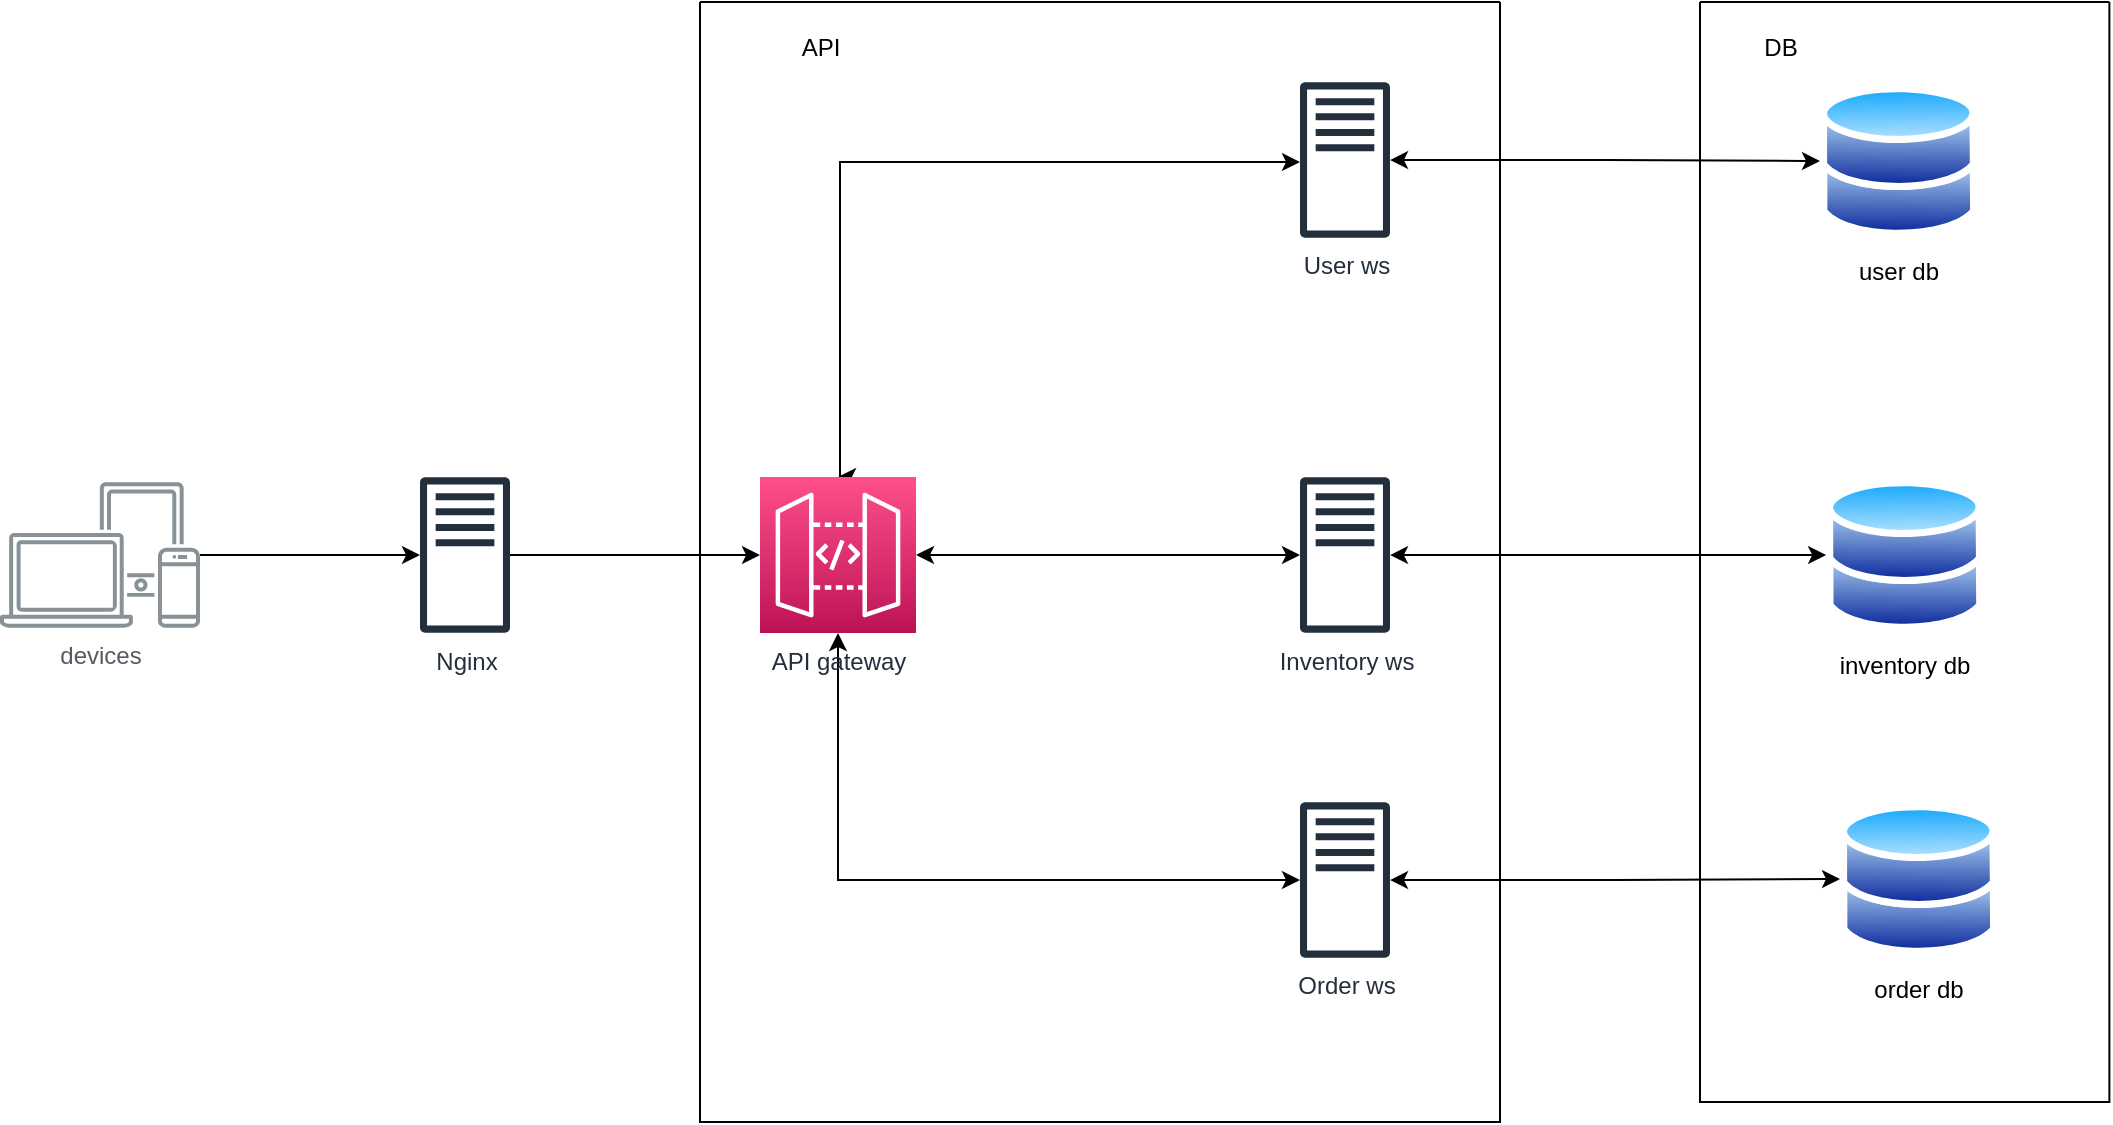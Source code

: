 <mxfile version="21.6.5" type="github">
  <diagram id="Ht1M8jgEwFfnCIfOTk4-" name="Page-1">
    <mxGraphModel dx="1434" dy="694" grid="1" gridSize="10" guides="1" tooltips="1" connect="1" arrows="1" fold="1" page="1" pageScale="1" pageWidth="1169" pageHeight="827" math="0" shadow="0">
      <root>
        <mxCell id="0" />
        <mxCell id="1" parent="0" />
        <mxCell id="UPWzEBOmqBI2GuT4OPap-6" style="edgeStyle=orthogonalEdgeStyle;rounded=0;orthogonalLoop=1;jettySize=auto;html=1;" edge="1" parent="1" source="UPWzEBOmqBI2GuT4OPap-3" target="UPWzEBOmqBI2GuT4OPap-5">
          <mxGeometry relative="1" as="geometry" />
        </mxCell>
        <mxCell id="UPWzEBOmqBI2GuT4OPap-3" value="devices" style="sketch=0;outlineConnect=0;gradientColor=none;fontColor=#545B64;strokeColor=none;fillColor=#879196;dashed=0;verticalLabelPosition=bottom;verticalAlign=top;align=center;html=1;fontSize=12;fontStyle=0;aspect=fixed;shape=mxgraph.aws4.illustration_devices;pointerEvents=1" vertex="1" parent="1">
          <mxGeometry x="70" y="280" width="100" height="73" as="geometry" />
        </mxCell>
        <mxCell id="UPWzEBOmqBI2GuT4OPap-8" style="edgeStyle=orthogonalEdgeStyle;rounded=0;orthogonalLoop=1;jettySize=auto;html=1;entryX=0;entryY=0.5;entryDx=0;entryDy=0;entryPerimeter=0;" edge="1" parent="1" source="UPWzEBOmqBI2GuT4OPap-5" target="UPWzEBOmqBI2GuT4OPap-7">
          <mxGeometry relative="1" as="geometry" />
        </mxCell>
        <mxCell id="UPWzEBOmqBI2GuT4OPap-5" value="Nginx" style="sketch=0;outlineConnect=0;fontColor=#232F3E;gradientColor=none;fillColor=#232F3D;strokeColor=none;dashed=0;verticalLabelPosition=bottom;verticalAlign=top;align=center;html=1;fontSize=12;fontStyle=0;aspect=fixed;pointerEvents=1;shape=mxgraph.aws4.traditional_server;" vertex="1" parent="1">
          <mxGeometry x="280" y="277.5" width="45" height="78" as="geometry" />
        </mxCell>
        <mxCell id="UPWzEBOmqBI2GuT4OPap-14" style="edgeStyle=elbowEdgeStyle;rounded=0;orthogonalLoop=1;jettySize=auto;html=1;exitX=0.5;exitY=0;exitDx=0;exitDy=0;exitPerimeter=0;startArrow=classic;startFill=1;" edge="1" parent="1" source="UPWzEBOmqBI2GuT4OPap-7" target="UPWzEBOmqBI2GuT4OPap-9">
          <mxGeometry relative="1" as="geometry">
            <Array as="points">
              <mxPoint x="490" y="120" />
            </Array>
          </mxGeometry>
        </mxCell>
        <mxCell id="UPWzEBOmqBI2GuT4OPap-16" style="edgeStyle=orthogonalEdgeStyle;rounded=0;orthogonalLoop=1;jettySize=auto;html=1;startArrow=classic;startFill=1;" edge="1" parent="1" source="UPWzEBOmqBI2GuT4OPap-7" target="UPWzEBOmqBI2GuT4OPap-10">
          <mxGeometry relative="1" as="geometry" />
        </mxCell>
        <mxCell id="UPWzEBOmqBI2GuT4OPap-17" style="edgeStyle=orthogonalEdgeStyle;rounded=0;orthogonalLoop=1;jettySize=auto;html=1;exitX=0.5;exitY=1;exitDx=0;exitDy=0;exitPerimeter=0;startArrow=classic;startFill=1;" edge="1" parent="1" source="UPWzEBOmqBI2GuT4OPap-7" target="UPWzEBOmqBI2GuT4OPap-11">
          <mxGeometry relative="1" as="geometry">
            <Array as="points">
              <mxPoint x="489" y="479" />
            </Array>
          </mxGeometry>
        </mxCell>
        <mxCell id="UPWzEBOmqBI2GuT4OPap-7" value="API gateway" style="sketch=0;points=[[0,0,0],[0.25,0,0],[0.5,0,0],[0.75,0,0],[1,0,0],[0,1,0],[0.25,1,0],[0.5,1,0],[0.75,1,0],[1,1,0],[0,0.25,0],[0,0.5,0],[0,0.75,0],[1,0.25,0],[1,0.5,0],[1,0.75,0]];outlineConnect=0;fontColor=#232F3E;gradientColor=#FF4F8B;gradientDirection=north;fillColor=#BC1356;strokeColor=#ffffff;dashed=0;verticalLabelPosition=bottom;verticalAlign=top;align=center;html=1;fontSize=12;fontStyle=0;aspect=fixed;shape=mxgraph.aws4.resourceIcon;resIcon=mxgraph.aws4.api_gateway;" vertex="1" parent="1">
          <mxGeometry x="450" y="277.5" width="78" height="78" as="geometry" />
        </mxCell>
        <mxCell id="UPWzEBOmqBI2GuT4OPap-25" style="edgeStyle=orthogonalEdgeStyle;rounded=0;orthogonalLoop=1;jettySize=auto;html=1;startArrow=classic;startFill=1;" edge="1" parent="1" source="UPWzEBOmqBI2GuT4OPap-9" target="UPWzEBOmqBI2GuT4OPap-22">
          <mxGeometry relative="1" as="geometry" />
        </mxCell>
        <mxCell id="UPWzEBOmqBI2GuT4OPap-9" value="User ws" style="sketch=0;outlineConnect=0;fontColor=#232F3E;gradientColor=none;fillColor=#232F3D;strokeColor=none;dashed=0;verticalLabelPosition=bottom;verticalAlign=top;align=center;html=1;fontSize=12;fontStyle=0;aspect=fixed;pointerEvents=1;shape=mxgraph.aws4.traditional_server;" vertex="1" parent="1">
          <mxGeometry x="720" y="80" width="45" height="78" as="geometry" />
        </mxCell>
        <mxCell id="UPWzEBOmqBI2GuT4OPap-26" style="edgeStyle=orthogonalEdgeStyle;rounded=0;orthogonalLoop=1;jettySize=auto;html=1;startArrow=classic;startFill=1;" edge="1" parent="1" source="UPWzEBOmqBI2GuT4OPap-10" target="UPWzEBOmqBI2GuT4OPap-23">
          <mxGeometry relative="1" as="geometry" />
        </mxCell>
        <mxCell id="UPWzEBOmqBI2GuT4OPap-10" value="Inventory ws" style="sketch=0;outlineConnect=0;fontColor=#232F3E;gradientColor=none;fillColor=#232F3D;strokeColor=none;dashed=0;verticalLabelPosition=bottom;verticalAlign=top;align=center;html=1;fontSize=12;fontStyle=0;aspect=fixed;pointerEvents=1;shape=mxgraph.aws4.traditional_server;" vertex="1" parent="1">
          <mxGeometry x="720" y="277.5" width="45" height="78" as="geometry" />
        </mxCell>
        <mxCell id="UPWzEBOmqBI2GuT4OPap-27" style="edgeStyle=orthogonalEdgeStyle;rounded=0;orthogonalLoop=1;jettySize=auto;html=1;startArrow=classic;startFill=1;" edge="1" parent="1" source="UPWzEBOmqBI2GuT4OPap-11" target="UPWzEBOmqBI2GuT4OPap-24">
          <mxGeometry relative="1" as="geometry" />
        </mxCell>
        <mxCell id="UPWzEBOmqBI2GuT4OPap-11" value="Order ws" style="sketch=0;outlineConnect=0;fontColor=#232F3E;gradientColor=none;fillColor=#232F3D;strokeColor=none;dashed=0;verticalLabelPosition=bottom;verticalAlign=top;align=center;html=1;fontSize=12;fontStyle=0;aspect=fixed;pointerEvents=1;shape=mxgraph.aws4.traditional_server;" vertex="1" parent="1">
          <mxGeometry x="720" y="440" width="45" height="78" as="geometry" />
        </mxCell>
        <mxCell id="UPWzEBOmqBI2GuT4OPap-18" value="" style="swimlane;startSize=0;" vertex="1" parent="1">
          <mxGeometry x="420" y="40" width="400" height="560" as="geometry">
            <mxRectangle x="420" y="40" width="50" height="40" as="alternateBounds" />
          </mxGeometry>
        </mxCell>
        <mxCell id="UPWzEBOmqBI2GuT4OPap-19" value="API" style="text;html=1;align=center;verticalAlign=middle;resizable=0;points=[];autosize=1;strokeColor=none;fillColor=none;" vertex="1" parent="1">
          <mxGeometry x="460" y="48" width="40" height="30" as="geometry" />
        </mxCell>
        <mxCell id="UPWzEBOmqBI2GuT4OPap-20" value="" style="swimlane;startSize=0;" vertex="1" parent="1">
          <mxGeometry x="920" y="40" width="204.69" height="550" as="geometry" />
        </mxCell>
        <mxCell id="UPWzEBOmqBI2GuT4OPap-22" value="user db" style="image;aspect=fixed;perimeter=ellipsePerimeter;html=1;align=center;shadow=0;dashed=0;spacingTop=3;image=img/lib/active_directory/databases.svg;" vertex="1" parent="UPWzEBOmqBI2GuT4OPap-20">
          <mxGeometry x="60" y="41" width="78.57" height="77" as="geometry" />
        </mxCell>
        <mxCell id="UPWzEBOmqBI2GuT4OPap-21" value="DB" style="text;html=1;align=center;verticalAlign=middle;resizable=0;points=[];autosize=1;strokeColor=none;fillColor=none;" vertex="1" parent="UPWzEBOmqBI2GuT4OPap-20">
          <mxGeometry x="20" y="8" width="40" height="30" as="geometry" />
        </mxCell>
        <mxCell id="UPWzEBOmqBI2GuT4OPap-23" value="inventory db" style="image;aspect=fixed;perimeter=ellipsePerimeter;html=1;align=center;shadow=0;dashed=0;spacingTop=3;image=img/lib/active_directory/databases.svg;" vertex="1" parent="UPWzEBOmqBI2GuT4OPap-20">
          <mxGeometry x="63.06" y="238" width="78.57" height="77" as="geometry" />
        </mxCell>
        <mxCell id="UPWzEBOmqBI2GuT4OPap-24" value="order db" style="image;aspect=fixed;perimeter=ellipsePerimeter;html=1;align=center;shadow=0;dashed=0;spacingTop=3;image=img/lib/active_directory/databases.svg;" vertex="1" parent="UPWzEBOmqBI2GuT4OPap-20">
          <mxGeometry x="70" y="400" width="78.57" height="77" as="geometry" />
        </mxCell>
      </root>
    </mxGraphModel>
  </diagram>
</mxfile>
